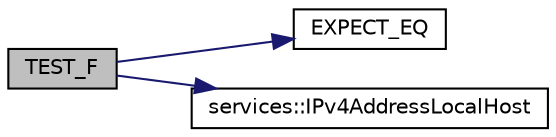 digraph "TEST_F"
{
 // INTERACTIVE_SVG=YES
  edge [fontname="Helvetica",fontsize="10",labelfontname="Helvetica",labelfontsize="10"];
  node [fontname="Helvetica",fontsize="10",shape=record];
  rankdir="LR";
  Node49 [label="TEST_F",height=0.2,width=0.4,color="black", fillcolor="grey75", style="filled", fontcolor="black"];
  Node49 -> Node50 [color="midnightblue",fontsize="10",style="solid",fontname="Helvetica"];
  Node50 [label="EXPECT_EQ",height=0.2,width=0.4,color="black", fillcolor="white", style="filled",URL="$d6/def/_test_json_8cpp.html#a82745227e2f0a8edbb4ae630d88a8e86"];
  Node49 -> Node51 [color="midnightblue",fontsize="10",style="solid",fontname="Helvetica"];
  Node51 [label="services::IPv4AddressLocalHost",height=0.2,width=0.4,color="black", fillcolor="white", style="filled",URL="$db/d91/namespaceservices.html#ab9d497434e9407ec865e99a5a6ecc15a"];
}
